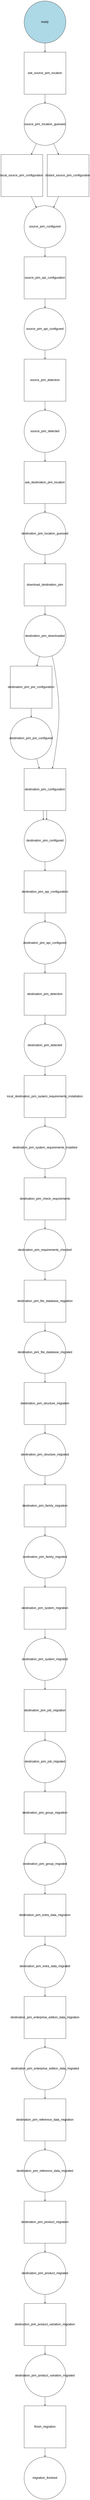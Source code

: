 digraph workflow {
  ratio="fill" rankdir="TB"
  node [fontsize="12" fontname="Arial" color="#333333" fillcolor="lightblue" fixedsize="1" width="2.3"];
  edge [fontsize="9" fontname="Arial" color="#333333" arrowhead="normal" arrowsize="0.5"];

  place_ready [label="ready", shape=circle, style="filled"];
  place_source_pim_location_guessed [label="source_pim_location_guessed", shape=circle];
  place_source_pim_configured [label="source_pim_configured", shape=circle];
  place_source_pim_api_configured [label="source_pim_api_configured", shape=circle];
  place_source_pim_detected [label="source_pim_detected", shape=circle];
  place_destination_pim_location_guessed [label="destination_pim_location_guessed", shape=circle];
  place_destination_pim_downloaded [label="destination_pim_downloaded", shape=circle];
  place_destination_pim_pre_configured [label="destination_pim_pre_configured", shape=circle];
  place_destination_pim_configured [label="destination_pim_configured", shape=circle];
  place_destination_pim_api_configured [label="destination_pim_api_configured", shape=circle];
  place_destination_pim_detected [label="destination_pim_detected", shape=circle];
  place_destination_pim_system_requirements_installed [label="destination_pim_system_requirements_installed", shape=circle];
  place_destination_pim_requirements_checked [label="destination_pim_requirements_checked", shape=circle];
  place_destination_pim_file_database_migrated [label="destination_pim_file_database_migrated", shape=circle];
  place_destination_pim_structure_migrated [label="destination_pim_structure_migrated", shape=circle];
  place_destination_pim_family_migrated [label="destination_pim_family_migrated", shape=circle];
  place_destination_pim_system_migrated [label="destination_pim_system_migrated", shape=circle];
  place_destination_pim_job_migrated [label="destination_pim_job_migrated", shape=circle];
  place_destination_pim_group_migrated [label="destination_pim_group_migrated", shape=circle];
  place_destination_pim_extra_data_migrated [label="destination_pim_extra_data_migrated", shape=circle];
  place_destination_pim_enterprise_edition_data_migrated [label="destination_pim_enterprise_edition_data_migrated", shape=circle];
  place_destination_pim_reference_data_migrated [label="destination_pim_reference_data_migrated", shape=circle];
  place_destination_pim_product_migrated [label="destination_pim_product_migrated", shape=circle];
  place_destination_pim_product_variation_migrated [label="destination_pim_product_variation_migrated", shape=circle];
  place_migration_finished [label="migration_finished", shape=circle];
  transition_ask_source_pim_location [label="ask_source_pim_location", shape=box, shape="box", regular="1"];
  transition_local_source_pim_configuration [label="local_source_pim_configuration", shape=box, shape="box", regular="1"];
  transition_distant_source_pim_configuration [label="distant_source_pim_configuration", shape=box, shape="box", regular="1"];
  transition_source_pim_api_configuration [label="source_pim_api_configuration", shape=box, shape="box", regular="1"];
  transition_source_pim_detection [label="source_pim_detection", shape=box, shape="box", regular="1"];
  transition_ask_destination_pim_location [label="ask_destination_pim_location", shape=box, shape="box", regular="1"];
  transition_download_destination_pim [label="download_destination_pim", shape=box, shape="box", regular="1"];
  transition_destination_pim_pre_configuration [label="destination_pim_pre_configuration", shape=box, shape="box", regular="1"];
  transition_destination_pim_configuration [label="destination_pim_configuration", shape=box, shape="box", regular="1"];
  transition_destination_pim_configuration [label="destination_pim_configuration", shape=box, shape="box", regular="1"];
  transition_destination_pim_api_configuration [label="destination_pim_api_configuration", shape=box, shape="box", regular="1"];
  transition_destination_pim_detection [label="destination_pim_detection", shape=box, shape="box", regular="1"];
  transition_local_destination_pim_system_requirements_installation [label="local_destination_pim_system_requirements_installation", shape=box, shape="box", regular="1"];
  transition_destination_pim_check_requirements [label="destination_pim_check_requirements", shape=box, shape="box", regular="1"];
  transition_destination_pim_file_database_migration [label="destination_pim_file_database_migration", shape=box, shape="box", regular="1"];
  transition_destination_pim_structure_migration [label="destination_pim_structure_migration", shape=box, shape="box", regular="1"];
  transition_destination_pim_family_migration [label="destination_pim_family_migration", shape=box, shape="box", regular="1"];
  transition_destination_pim_system_migration [label="destination_pim_system_migration", shape=box, shape="box", regular="1"];
  transition_destination_pim_job_migration [label="destination_pim_job_migration", shape=box, shape="box", regular="1"];
  transition_destination_pim_group_migration [label="destination_pim_group_migration", shape=box, shape="box", regular="1"];
  transition_destination_pim_extra_data_migration [label="destination_pim_extra_data_migration", shape=box, shape="box", regular="1"];
  transition_destination_pim_enterprise_edition_data_migration [label="destination_pim_enterprise_edition_data_migration", shape=box, shape="box", regular="1"];
  transition_destination_pim_reference_data_migration [label="destination_pim_reference_data_migration", shape=box, shape="box", regular="1"];
  transition_destination_pim_product_migration [label="destination_pim_product_migration", shape=box, shape="box", regular="1"];
  transition_destination_pim_product_variation_migration [label="destination_pim_product_variation_migration", shape=box, shape="box", regular="1"];
  transition_finish_migration [label="finish_migration", shape=box, shape="box", regular="1"];
  place_ready -> transition_ask_source_pim_location [style="solid"];
  transition_ask_source_pim_location -> place_source_pim_location_guessed [style="solid"];
  place_source_pim_location_guessed -> transition_local_source_pim_configuration [style="solid"];
  transition_local_source_pim_configuration -> place_source_pim_configured [style="solid"];
  place_source_pim_location_guessed -> transition_distant_source_pim_configuration [style="solid"];
  transition_distant_source_pim_configuration -> place_source_pim_configured [style="solid"];
  place_source_pim_configured -> transition_source_pim_api_configuration [style="solid"];
  transition_source_pim_api_configuration -> place_source_pim_api_configured [style="solid"];
  place_source_pim_api_configured -> transition_source_pim_detection [style="solid"];
  transition_source_pim_detection -> place_source_pim_detected [style="solid"];
  place_source_pim_detected -> transition_ask_destination_pim_location [style="solid"];
  transition_ask_destination_pim_location -> place_destination_pim_location_guessed [style="solid"];
  place_destination_pim_location_guessed -> transition_download_destination_pim [style="solid"];
  transition_download_destination_pim -> place_destination_pim_downloaded [style="solid"];
  place_destination_pim_downloaded -> transition_destination_pim_pre_configuration [style="solid"];
  transition_destination_pim_pre_configuration -> place_destination_pim_pre_configured [style="solid"];
  place_destination_pim_downloaded -> transition_destination_pim_configuration [style="solid"];
  transition_destination_pim_configuration -> place_destination_pim_configured [style="solid"];
  place_destination_pim_pre_configured -> transition_destination_pim_configuration [style="solid"];
  transition_destination_pim_configuration -> place_destination_pim_configured [style="solid"];
  place_destination_pim_configured -> transition_destination_pim_api_configuration [style="solid"];
  transition_destination_pim_api_configuration -> place_destination_pim_api_configured [style="solid"];
  place_destination_pim_api_configured -> transition_destination_pim_detection [style="solid"];
  transition_destination_pim_detection -> place_destination_pim_detected [style="solid"];
  place_destination_pim_detected -> transition_local_destination_pim_system_requirements_installation [style="solid"];
  transition_local_destination_pim_system_requirements_installation -> place_destination_pim_system_requirements_installed [style="solid"];
  place_destination_pim_system_requirements_installed -> transition_destination_pim_check_requirements [style="solid"];
  transition_destination_pim_check_requirements -> place_destination_pim_requirements_checked [style="solid"];
  place_destination_pim_requirements_checked -> transition_destination_pim_file_database_migration [style="solid"];
  transition_destination_pim_file_database_migration -> place_destination_pim_file_database_migrated [style="solid"];
  place_destination_pim_file_database_migrated -> transition_destination_pim_structure_migration [style="solid"];
  transition_destination_pim_structure_migration -> place_destination_pim_structure_migrated [style="solid"];
  place_destination_pim_structure_migrated -> transition_destination_pim_family_migration [style="solid"];
  transition_destination_pim_family_migration -> place_destination_pim_family_migrated [style="solid"];
  place_destination_pim_family_migrated -> transition_destination_pim_system_migration [style="solid"];
  transition_destination_pim_system_migration -> place_destination_pim_system_migrated [style="solid"];
  place_destination_pim_system_migrated -> transition_destination_pim_job_migration [style="solid"];
  transition_destination_pim_job_migration -> place_destination_pim_job_migrated [style="solid"];
  place_destination_pim_job_migrated -> transition_destination_pim_group_migration [style="solid"];
  transition_destination_pim_group_migration -> place_destination_pim_group_migrated [style="solid"];
  place_destination_pim_group_migrated -> transition_destination_pim_extra_data_migration [style="solid"];
  transition_destination_pim_extra_data_migration -> place_destination_pim_extra_data_migrated [style="solid"];
  place_destination_pim_extra_data_migrated -> transition_destination_pim_enterprise_edition_data_migration [style="solid"];
  transition_destination_pim_enterprise_edition_data_migration -> place_destination_pim_enterprise_edition_data_migrated [style="solid"];
  place_destination_pim_enterprise_edition_data_migrated -> transition_destination_pim_reference_data_migration [style="solid"];
  transition_destination_pim_reference_data_migration -> place_destination_pim_reference_data_migrated [style="solid"];
  place_destination_pim_reference_data_migrated -> transition_destination_pim_product_migration [style="solid"];
  transition_destination_pim_product_migration -> place_destination_pim_product_migrated [style="solid"];
  place_destination_pim_product_migrated -> transition_destination_pim_product_variation_migration [style="solid"];
  transition_destination_pim_product_variation_migration -> place_destination_pim_product_variation_migrated [style="solid"];
  place_destination_pim_product_variation_migrated -> transition_finish_migration [style="solid"];
  transition_finish_migration -> place_migration_finished [style="solid"];
}
